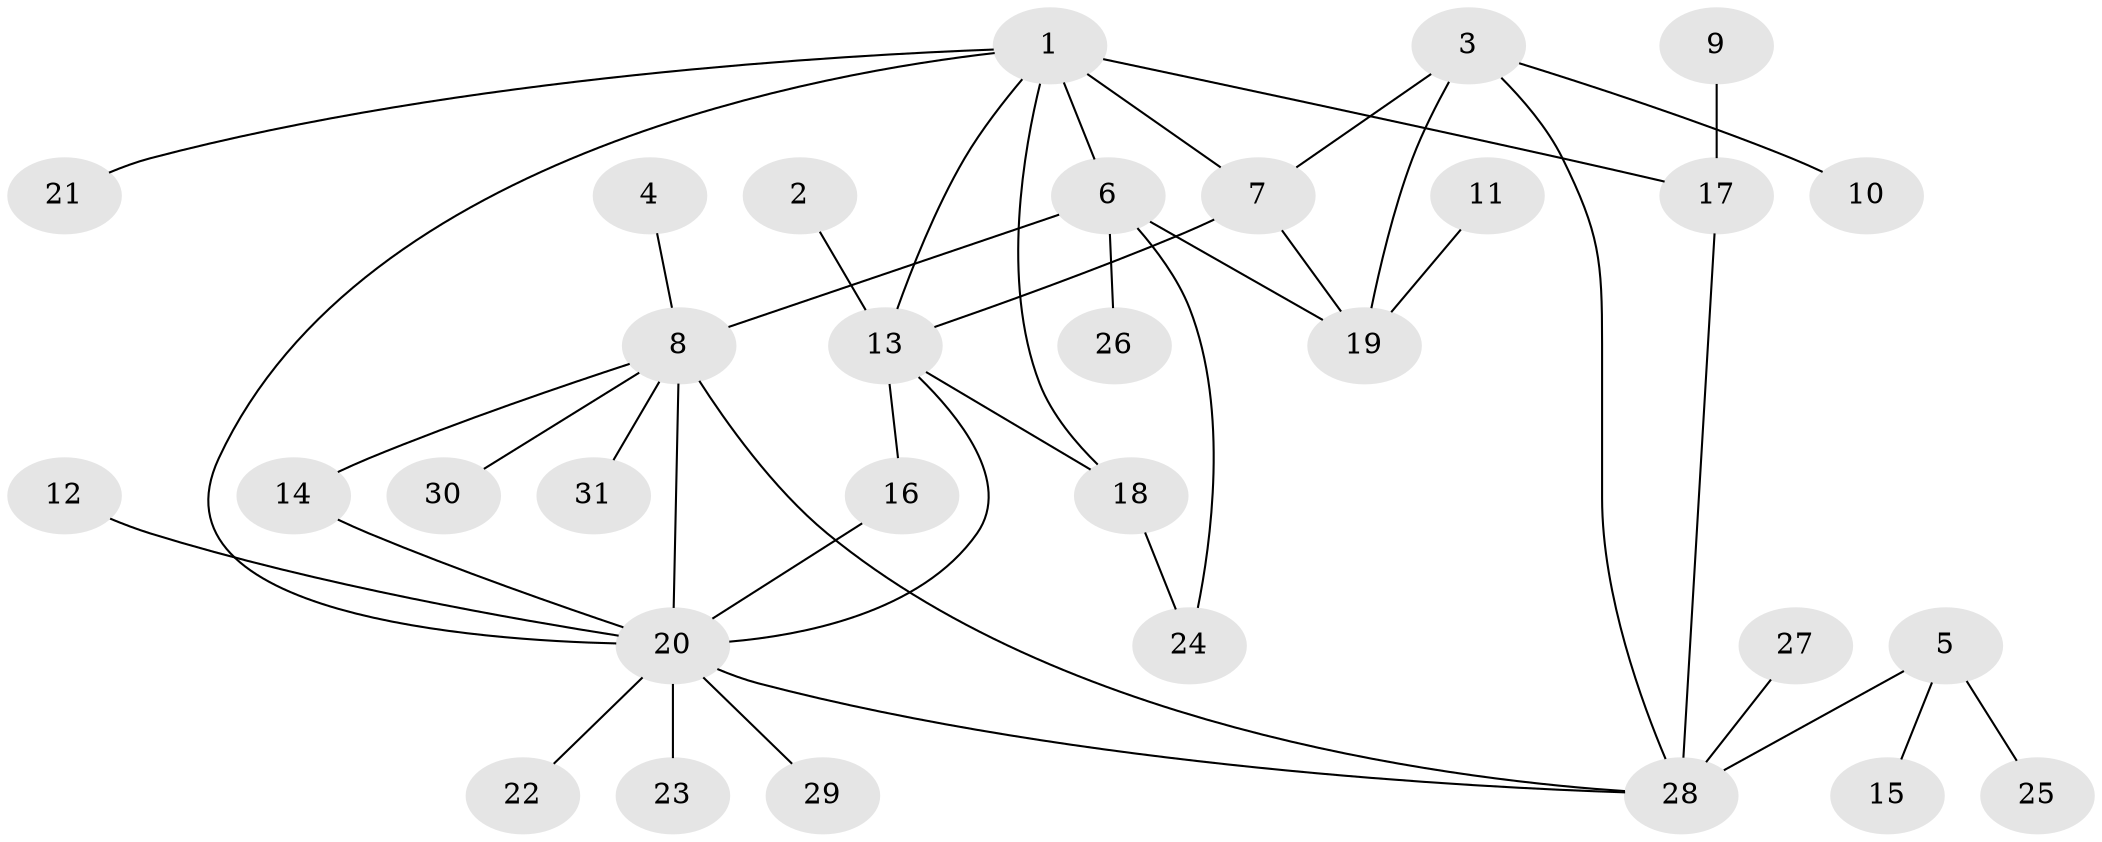 // original degree distribution, {3: 0.04918032786885246, 8: 0.01639344262295082, 4: 0.03278688524590164, 10: 0.01639344262295082, 2: 0.19672131147540983, 7: 0.03278688524590164, 6: 0.03278688524590164, 5: 0.06557377049180328, 12: 0.01639344262295082, 1: 0.5409836065573771}
// Generated by graph-tools (version 1.1) at 2025/02/03/09/25 03:02:41]
// undirected, 31 vertices, 42 edges
graph export_dot {
graph [start="1"]
  node [color=gray90,style=filled];
  1;
  2;
  3;
  4;
  5;
  6;
  7;
  8;
  9;
  10;
  11;
  12;
  13;
  14;
  15;
  16;
  17;
  18;
  19;
  20;
  21;
  22;
  23;
  24;
  25;
  26;
  27;
  28;
  29;
  30;
  31;
  1 -- 6 [weight=1.0];
  1 -- 7 [weight=1.0];
  1 -- 13 [weight=1.0];
  1 -- 17 [weight=2.0];
  1 -- 18 [weight=1.0];
  1 -- 20 [weight=1.0];
  1 -- 21 [weight=1.0];
  2 -- 13 [weight=1.0];
  3 -- 7 [weight=1.0];
  3 -- 10 [weight=1.0];
  3 -- 19 [weight=1.0];
  3 -- 28 [weight=1.0];
  4 -- 8 [weight=1.0];
  5 -- 15 [weight=1.0];
  5 -- 25 [weight=1.0];
  5 -- 28 [weight=2.0];
  6 -- 8 [weight=2.0];
  6 -- 19 [weight=1.0];
  6 -- 24 [weight=1.0];
  6 -- 26 [weight=1.0];
  7 -- 13 [weight=1.0];
  7 -- 19 [weight=1.0];
  8 -- 14 [weight=1.0];
  8 -- 20 [weight=1.0];
  8 -- 28 [weight=1.0];
  8 -- 30 [weight=1.0];
  8 -- 31 [weight=1.0];
  9 -- 17 [weight=1.0];
  11 -- 19 [weight=1.0];
  12 -- 20 [weight=1.0];
  13 -- 16 [weight=1.0];
  13 -- 18 [weight=1.0];
  13 -- 20 [weight=1.0];
  14 -- 20 [weight=1.0];
  16 -- 20 [weight=1.0];
  17 -- 28 [weight=1.0];
  18 -- 24 [weight=1.0];
  20 -- 22 [weight=1.0];
  20 -- 23 [weight=1.0];
  20 -- 28 [weight=1.0];
  20 -- 29 [weight=1.0];
  27 -- 28 [weight=1.0];
}
